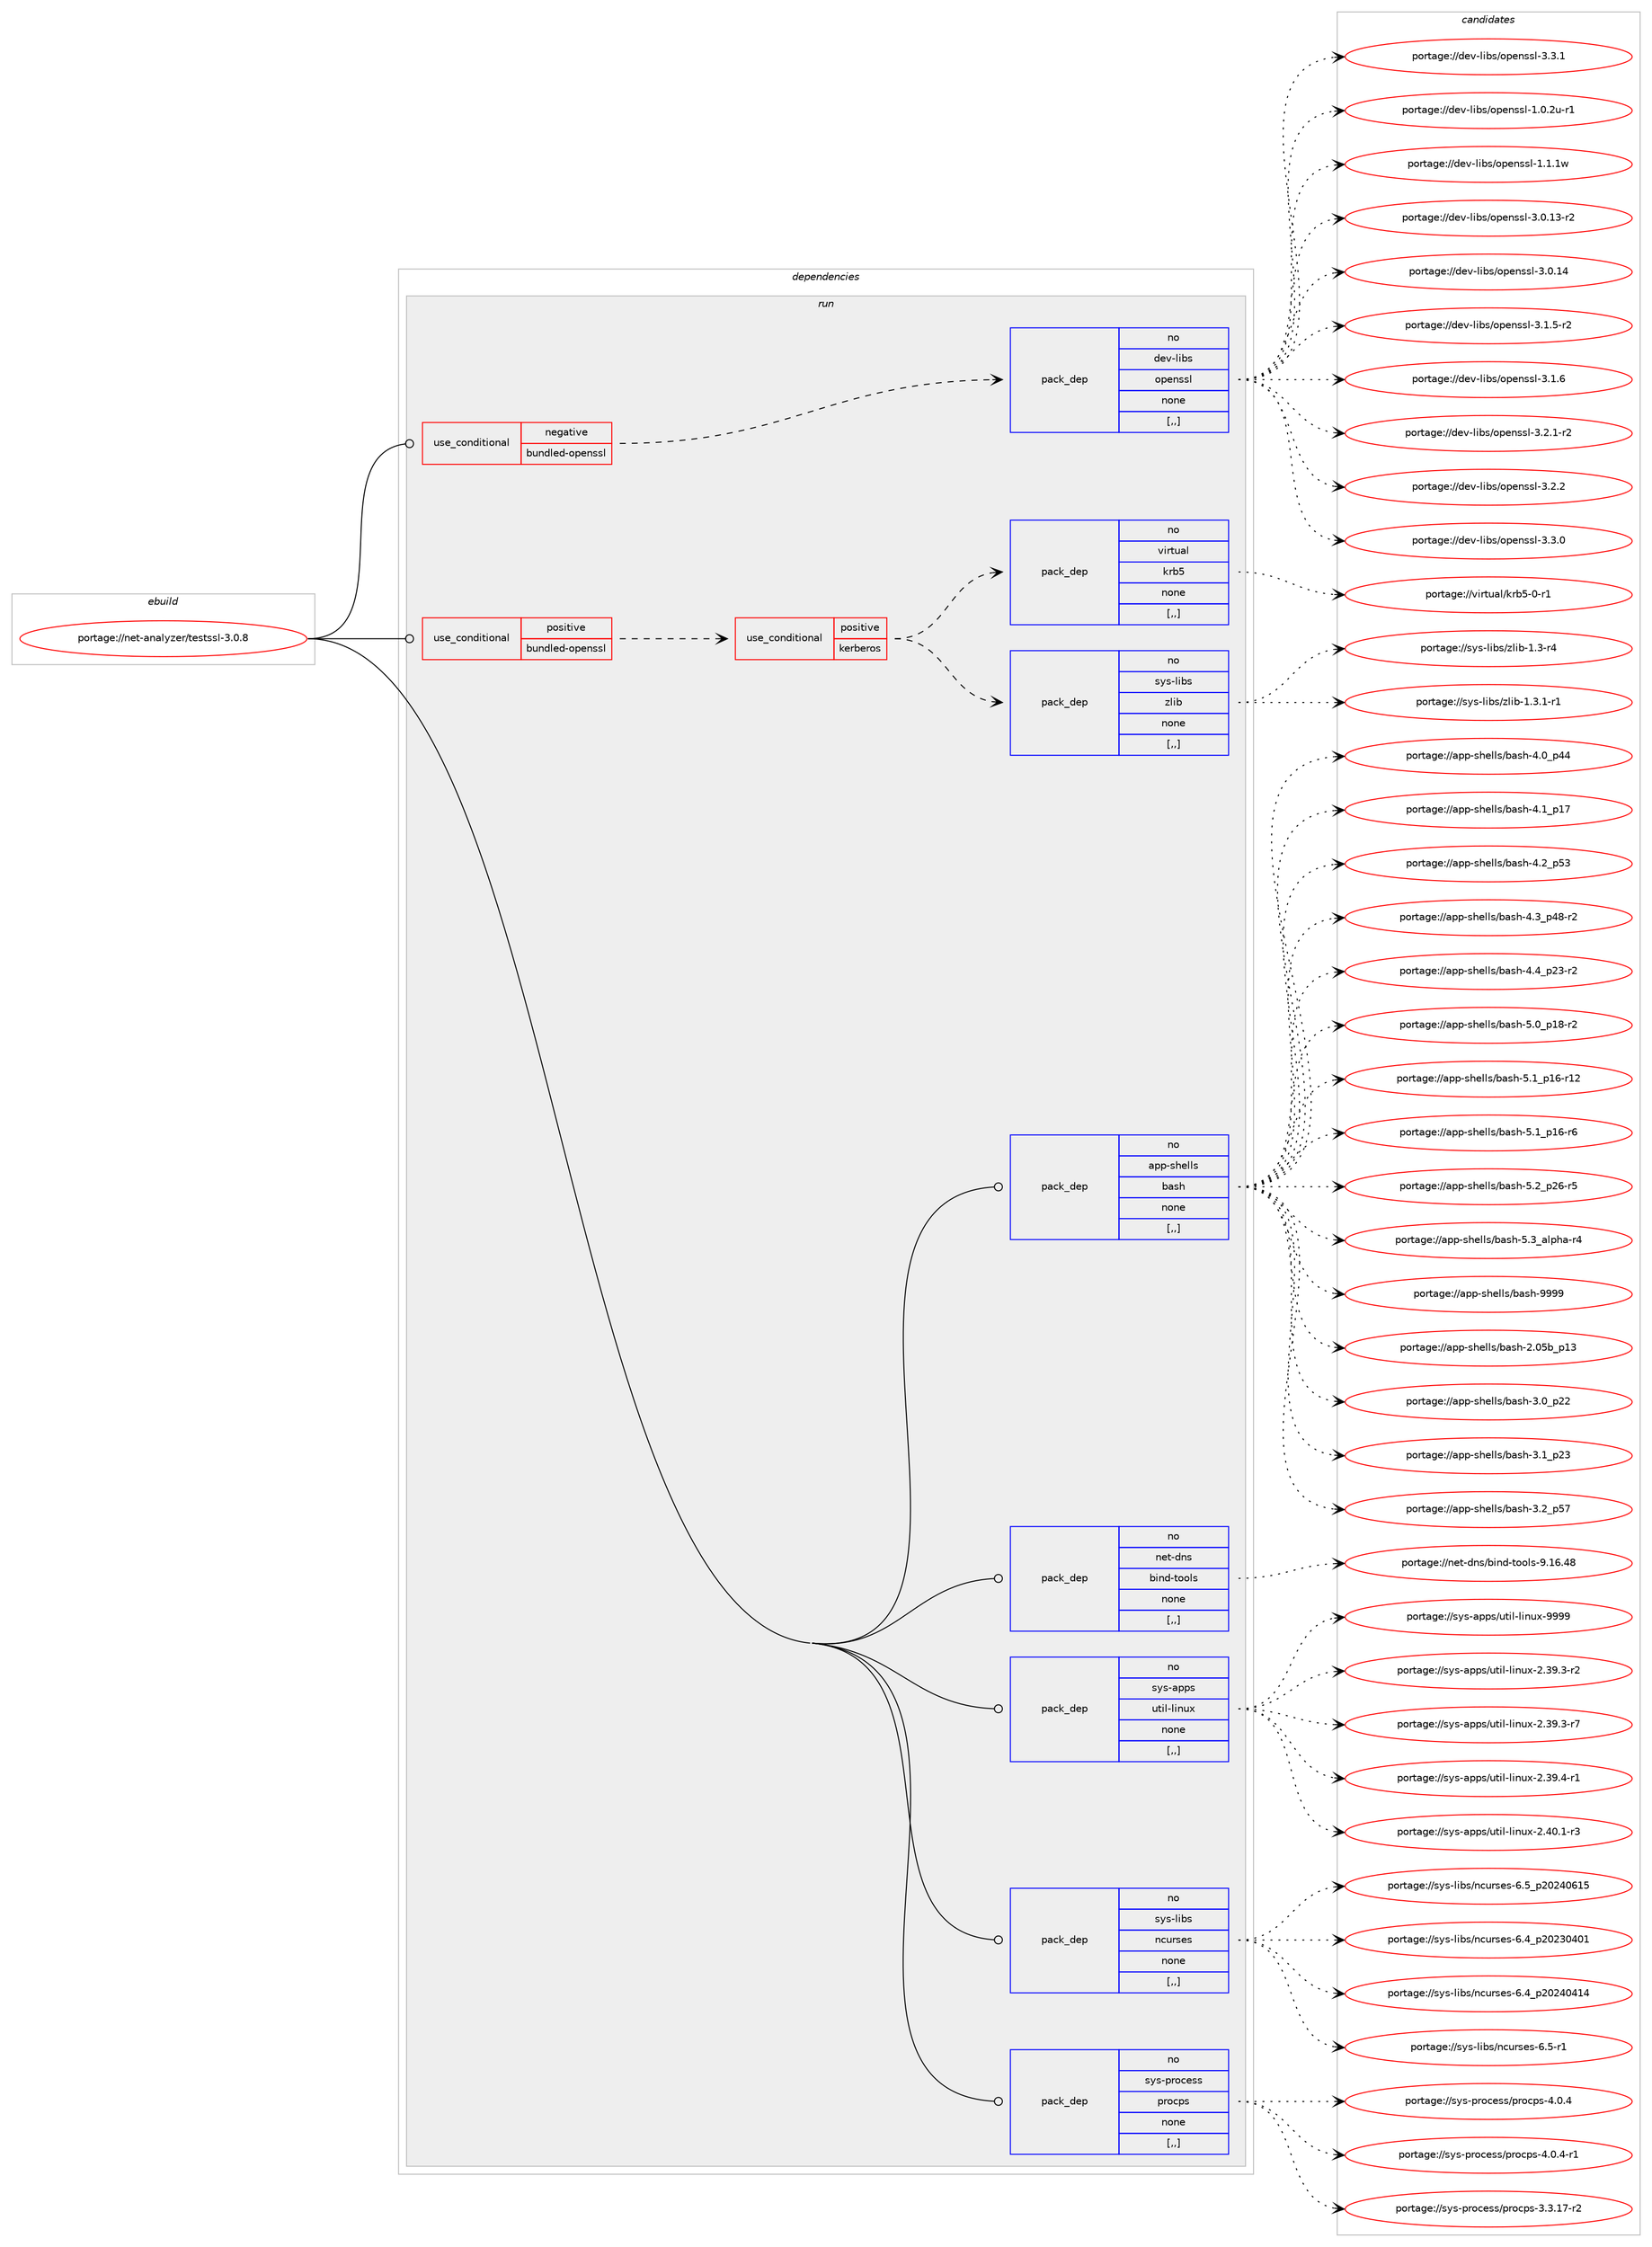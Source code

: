 digraph prolog {

# *************
# Graph options
# *************

newrank=true;
concentrate=true;
compound=true;
graph [rankdir=LR,fontname=Helvetica,fontsize=10,ranksep=1.5];#, ranksep=2.5, nodesep=0.2];
edge  [arrowhead=vee];
node  [fontname=Helvetica,fontsize=10];

# **********
# The ebuild
# **********

subgraph cluster_leftcol {
color=gray;
rank=same;
label=<<i>ebuild</i>>;
id [label="portage://net-analyzer/testssl-3.0.8", color=red, width=4, href="../net-analyzer/testssl-3.0.8.svg"];
}

# ****************
# The dependencies
# ****************

subgraph cluster_midcol {
color=gray;
label=<<i>dependencies</i>>;
subgraph cluster_compile {
fillcolor="#eeeeee";
style=filled;
label=<<i>compile</i>>;
}
subgraph cluster_compileandrun {
fillcolor="#eeeeee";
style=filled;
label=<<i>compile and run</i>>;
}
subgraph cluster_run {
fillcolor="#eeeeee";
style=filled;
label=<<i>run</i>>;
subgraph cond85900 {
dependency333697 [label=<<TABLE BORDER="0" CELLBORDER="1" CELLSPACING="0" CELLPADDING="4"><TR><TD ROWSPAN="3" CELLPADDING="10">use_conditional</TD></TR><TR><TD>negative</TD></TR><TR><TD>bundled-openssl</TD></TR></TABLE>>, shape=none, color=red];
subgraph pack245264 {
dependency333698 [label=<<TABLE BORDER="0" CELLBORDER="1" CELLSPACING="0" CELLPADDING="4" WIDTH="220"><TR><TD ROWSPAN="6" CELLPADDING="30">pack_dep</TD></TR><TR><TD WIDTH="110">no</TD></TR><TR><TD>dev-libs</TD></TR><TR><TD>openssl</TD></TR><TR><TD>none</TD></TR><TR><TD>[,,]</TD></TR></TABLE>>, shape=none, color=blue];
}
dependency333697:e -> dependency333698:w [weight=20,style="dashed",arrowhead="vee"];
}
id:e -> dependency333697:w [weight=20,style="solid",arrowhead="odot"];
subgraph cond85901 {
dependency333699 [label=<<TABLE BORDER="0" CELLBORDER="1" CELLSPACING="0" CELLPADDING="4"><TR><TD ROWSPAN="3" CELLPADDING="10">use_conditional</TD></TR><TR><TD>positive</TD></TR><TR><TD>bundled-openssl</TD></TR></TABLE>>, shape=none, color=red];
subgraph cond85902 {
dependency333700 [label=<<TABLE BORDER="0" CELLBORDER="1" CELLSPACING="0" CELLPADDING="4"><TR><TD ROWSPAN="3" CELLPADDING="10">use_conditional</TD></TR><TR><TD>positive</TD></TR><TR><TD>kerberos</TD></TR></TABLE>>, shape=none, color=red];
subgraph pack245265 {
dependency333701 [label=<<TABLE BORDER="0" CELLBORDER="1" CELLSPACING="0" CELLPADDING="4" WIDTH="220"><TR><TD ROWSPAN="6" CELLPADDING="30">pack_dep</TD></TR><TR><TD WIDTH="110">no</TD></TR><TR><TD>sys-libs</TD></TR><TR><TD>zlib</TD></TR><TR><TD>none</TD></TR><TR><TD>[,,]</TD></TR></TABLE>>, shape=none, color=blue];
}
dependency333700:e -> dependency333701:w [weight=20,style="dashed",arrowhead="vee"];
subgraph pack245266 {
dependency333702 [label=<<TABLE BORDER="0" CELLBORDER="1" CELLSPACING="0" CELLPADDING="4" WIDTH="220"><TR><TD ROWSPAN="6" CELLPADDING="30">pack_dep</TD></TR><TR><TD WIDTH="110">no</TD></TR><TR><TD>virtual</TD></TR><TR><TD>krb5</TD></TR><TR><TD>none</TD></TR><TR><TD>[,,]</TD></TR></TABLE>>, shape=none, color=blue];
}
dependency333700:e -> dependency333702:w [weight=20,style="dashed",arrowhead="vee"];
}
dependency333699:e -> dependency333700:w [weight=20,style="dashed",arrowhead="vee"];
}
id:e -> dependency333699:w [weight=20,style="solid",arrowhead="odot"];
subgraph pack245267 {
dependency333703 [label=<<TABLE BORDER="0" CELLBORDER="1" CELLSPACING="0" CELLPADDING="4" WIDTH="220"><TR><TD ROWSPAN="6" CELLPADDING="30">pack_dep</TD></TR><TR><TD WIDTH="110">no</TD></TR><TR><TD>app-shells</TD></TR><TR><TD>bash</TD></TR><TR><TD>none</TD></TR><TR><TD>[,,]</TD></TR></TABLE>>, shape=none, color=blue];
}
id:e -> dependency333703:w [weight=20,style="solid",arrowhead="odot"];
subgraph pack245268 {
dependency333704 [label=<<TABLE BORDER="0" CELLBORDER="1" CELLSPACING="0" CELLPADDING="4" WIDTH="220"><TR><TD ROWSPAN="6" CELLPADDING="30">pack_dep</TD></TR><TR><TD WIDTH="110">no</TD></TR><TR><TD>net-dns</TD></TR><TR><TD>bind-tools</TD></TR><TR><TD>none</TD></TR><TR><TD>[,,]</TD></TR></TABLE>>, shape=none, color=blue];
}
id:e -> dependency333704:w [weight=20,style="solid",arrowhead="odot"];
subgraph pack245269 {
dependency333705 [label=<<TABLE BORDER="0" CELLBORDER="1" CELLSPACING="0" CELLPADDING="4" WIDTH="220"><TR><TD ROWSPAN="6" CELLPADDING="30">pack_dep</TD></TR><TR><TD WIDTH="110">no</TD></TR><TR><TD>sys-apps</TD></TR><TR><TD>util-linux</TD></TR><TR><TD>none</TD></TR><TR><TD>[,,]</TD></TR></TABLE>>, shape=none, color=blue];
}
id:e -> dependency333705:w [weight=20,style="solid",arrowhead="odot"];
subgraph pack245270 {
dependency333706 [label=<<TABLE BORDER="0" CELLBORDER="1" CELLSPACING="0" CELLPADDING="4" WIDTH="220"><TR><TD ROWSPAN="6" CELLPADDING="30">pack_dep</TD></TR><TR><TD WIDTH="110">no</TD></TR><TR><TD>sys-libs</TD></TR><TR><TD>ncurses</TD></TR><TR><TD>none</TD></TR><TR><TD>[,,]</TD></TR></TABLE>>, shape=none, color=blue];
}
id:e -> dependency333706:w [weight=20,style="solid",arrowhead="odot"];
subgraph pack245271 {
dependency333707 [label=<<TABLE BORDER="0" CELLBORDER="1" CELLSPACING="0" CELLPADDING="4" WIDTH="220"><TR><TD ROWSPAN="6" CELLPADDING="30">pack_dep</TD></TR><TR><TD WIDTH="110">no</TD></TR><TR><TD>sys-process</TD></TR><TR><TD>procps</TD></TR><TR><TD>none</TD></TR><TR><TD>[,,]</TD></TR></TABLE>>, shape=none, color=blue];
}
id:e -> dependency333707:w [weight=20,style="solid",arrowhead="odot"];
}
}

# **************
# The candidates
# **************

subgraph cluster_choices {
rank=same;
color=gray;
label=<<i>candidates</i>>;

subgraph choice245264 {
color=black;
nodesep=1;
choice1001011184510810598115471111121011101151151084549464846501174511449 [label="portage://dev-libs/openssl-1.0.2u-r1", color=red, width=4,href="../dev-libs/openssl-1.0.2u-r1.svg"];
choice100101118451081059811547111112101110115115108454946494649119 [label="portage://dev-libs/openssl-1.1.1w", color=red, width=4,href="../dev-libs/openssl-1.1.1w.svg"];
choice100101118451081059811547111112101110115115108455146484649514511450 [label="portage://dev-libs/openssl-3.0.13-r2", color=red, width=4,href="../dev-libs/openssl-3.0.13-r2.svg"];
choice10010111845108105981154711111210111011511510845514648464952 [label="portage://dev-libs/openssl-3.0.14", color=red, width=4,href="../dev-libs/openssl-3.0.14.svg"];
choice1001011184510810598115471111121011101151151084551464946534511450 [label="portage://dev-libs/openssl-3.1.5-r2", color=red, width=4,href="../dev-libs/openssl-3.1.5-r2.svg"];
choice100101118451081059811547111112101110115115108455146494654 [label="portage://dev-libs/openssl-3.1.6", color=red, width=4,href="../dev-libs/openssl-3.1.6.svg"];
choice1001011184510810598115471111121011101151151084551465046494511450 [label="portage://dev-libs/openssl-3.2.1-r2", color=red, width=4,href="../dev-libs/openssl-3.2.1-r2.svg"];
choice100101118451081059811547111112101110115115108455146504650 [label="portage://dev-libs/openssl-3.2.2", color=red, width=4,href="../dev-libs/openssl-3.2.2.svg"];
choice100101118451081059811547111112101110115115108455146514648 [label="portage://dev-libs/openssl-3.3.0", color=red, width=4,href="../dev-libs/openssl-3.3.0.svg"];
choice100101118451081059811547111112101110115115108455146514649 [label="portage://dev-libs/openssl-3.3.1", color=red, width=4,href="../dev-libs/openssl-3.3.1.svg"];
dependency333698:e -> choice1001011184510810598115471111121011101151151084549464846501174511449:w [style=dotted,weight="100"];
dependency333698:e -> choice100101118451081059811547111112101110115115108454946494649119:w [style=dotted,weight="100"];
dependency333698:e -> choice100101118451081059811547111112101110115115108455146484649514511450:w [style=dotted,weight="100"];
dependency333698:e -> choice10010111845108105981154711111210111011511510845514648464952:w [style=dotted,weight="100"];
dependency333698:e -> choice1001011184510810598115471111121011101151151084551464946534511450:w [style=dotted,weight="100"];
dependency333698:e -> choice100101118451081059811547111112101110115115108455146494654:w [style=dotted,weight="100"];
dependency333698:e -> choice1001011184510810598115471111121011101151151084551465046494511450:w [style=dotted,weight="100"];
dependency333698:e -> choice100101118451081059811547111112101110115115108455146504650:w [style=dotted,weight="100"];
dependency333698:e -> choice100101118451081059811547111112101110115115108455146514648:w [style=dotted,weight="100"];
dependency333698:e -> choice100101118451081059811547111112101110115115108455146514649:w [style=dotted,weight="100"];
}
subgraph choice245265 {
color=black;
nodesep=1;
choice11512111545108105981154712210810598454946514511452 [label="portage://sys-libs/zlib-1.3-r4", color=red, width=4,href="../sys-libs/zlib-1.3-r4.svg"];
choice115121115451081059811547122108105984549465146494511449 [label="portage://sys-libs/zlib-1.3.1-r1", color=red, width=4,href="../sys-libs/zlib-1.3.1-r1.svg"];
dependency333701:e -> choice11512111545108105981154712210810598454946514511452:w [style=dotted,weight="100"];
dependency333701:e -> choice115121115451081059811547122108105984549465146494511449:w [style=dotted,weight="100"];
}
subgraph choice245266 {
color=black;
nodesep=1;
choice1181051141161179710847107114985345484511449 [label="portage://virtual/krb5-0-r1", color=red, width=4,href="../virtual/krb5-0-r1.svg"];
dependency333702:e -> choice1181051141161179710847107114985345484511449:w [style=dotted,weight="100"];
}
subgraph choice245267 {
color=black;
nodesep=1;
choice9711211245115104101108108115479897115104455046485398951124951 [label="portage://app-shells/bash-2.05b_p13", color=red, width=4,href="../app-shells/bash-2.05b_p13.svg"];
choice971121124511510410110810811547989711510445514648951125050 [label="portage://app-shells/bash-3.0_p22", color=red, width=4,href="../app-shells/bash-3.0_p22.svg"];
choice971121124511510410110810811547989711510445514649951125051 [label="portage://app-shells/bash-3.1_p23", color=red, width=4,href="../app-shells/bash-3.1_p23.svg"];
choice971121124511510410110810811547989711510445514650951125355 [label="portage://app-shells/bash-3.2_p57", color=red, width=4,href="../app-shells/bash-3.2_p57.svg"];
choice971121124511510410110810811547989711510445524648951125252 [label="portage://app-shells/bash-4.0_p44", color=red, width=4,href="../app-shells/bash-4.0_p44.svg"];
choice971121124511510410110810811547989711510445524649951124955 [label="portage://app-shells/bash-4.1_p17", color=red, width=4,href="../app-shells/bash-4.1_p17.svg"];
choice971121124511510410110810811547989711510445524650951125351 [label="portage://app-shells/bash-4.2_p53", color=red, width=4,href="../app-shells/bash-4.2_p53.svg"];
choice9711211245115104101108108115479897115104455246519511252564511450 [label="portage://app-shells/bash-4.3_p48-r2", color=red, width=4,href="../app-shells/bash-4.3_p48-r2.svg"];
choice9711211245115104101108108115479897115104455246529511250514511450 [label="portage://app-shells/bash-4.4_p23-r2", color=red, width=4,href="../app-shells/bash-4.4_p23-r2.svg"];
choice9711211245115104101108108115479897115104455346489511249564511450 [label="portage://app-shells/bash-5.0_p18-r2", color=red, width=4,href="../app-shells/bash-5.0_p18-r2.svg"];
choice971121124511510410110810811547989711510445534649951124954451144950 [label="portage://app-shells/bash-5.1_p16-r12", color=red, width=4,href="../app-shells/bash-5.1_p16-r12.svg"];
choice9711211245115104101108108115479897115104455346499511249544511454 [label="portage://app-shells/bash-5.1_p16-r6", color=red, width=4,href="../app-shells/bash-5.1_p16-r6.svg"];
choice9711211245115104101108108115479897115104455346509511250544511453 [label="portage://app-shells/bash-5.2_p26-r5", color=red, width=4,href="../app-shells/bash-5.2_p26-r5.svg"];
choice9711211245115104101108108115479897115104455346519597108112104974511452 [label="portage://app-shells/bash-5.3_alpha-r4", color=red, width=4,href="../app-shells/bash-5.3_alpha-r4.svg"];
choice97112112451151041011081081154798971151044557575757 [label="portage://app-shells/bash-9999", color=red, width=4,href="../app-shells/bash-9999.svg"];
dependency333703:e -> choice9711211245115104101108108115479897115104455046485398951124951:w [style=dotted,weight="100"];
dependency333703:e -> choice971121124511510410110810811547989711510445514648951125050:w [style=dotted,weight="100"];
dependency333703:e -> choice971121124511510410110810811547989711510445514649951125051:w [style=dotted,weight="100"];
dependency333703:e -> choice971121124511510410110810811547989711510445514650951125355:w [style=dotted,weight="100"];
dependency333703:e -> choice971121124511510410110810811547989711510445524648951125252:w [style=dotted,weight="100"];
dependency333703:e -> choice971121124511510410110810811547989711510445524649951124955:w [style=dotted,weight="100"];
dependency333703:e -> choice971121124511510410110810811547989711510445524650951125351:w [style=dotted,weight="100"];
dependency333703:e -> choice9711211245115104101108108115479897115104455246519511252564511450:w [style=dotted,weight="100"];
dependency333703:e -> choice9711211245115104101108108115479897115104455246529511250514511450:w [style=dotted,weight="100"];
dependency333703:e -> choice9711211245115104101108108115479897115104455346489511249564511450:w [style=dotted,weight="100"];
dependency333703:e -> choice971121124511510410110810811547989711510445534649951124954451144950:w [style=dotted,weight="100"];
dependency333703:e -> choice9711211245115104101108108115479897115104455346499511249544511454:w [style=dotted,weight="100"];
dependency333703:e -> choice9711211245115104101108108115479897115104455346509511250544511453:w [style=dotted,weight="100"];
dependency333703:e -> choice9711211245115104101108108115479897115104455346519597108112104974511452:w [style=dotted,weight="100"];
dependency333703:e -> choice97112112451151041011081081154798971151044557575757:w [style=dotted,weight="100"];
}
subgraph choice245268 {
color=black;
nodesep=1;
choice110101116451001101154798105110100451161111111081154557464954465256 [label="portage://net-dns/bind-tools-9.16.48", color=red, width=4,href="../net-dns/bind-tools-9.16.48.svg"];
dependency333704:e -> choice110101116451001101154798105110100451161111111081154557464954465256:w [style=dotted,weight="100"];
}
subgraph choice245269 {
color=black;
nodesep=1;
choice11512111545971121121154711711610510845108105110117120455046515746514511450 [label="portage://sys-apps/util-linux-2.39.3-r2", color=red, width=4,href="../sys-apps/util-linux-2.39.3-r2.svg"];
choice11512111545971121121154711711610510845108105110117120455046515746514511455 [label="portage://sys-apps/util-linux-2.39.3-r7", color=red, width=4,href="../sys-apps/util-linux-2.39.3-r7.svg"];
choice11512111545971121121154711711610510845108105110117120455046515746524511449 [label="portage://sys-apps/util-linux-2.39.4-r1", color=red, width=4,href="../sys-apps/util-linux-2.39.4-r1.svg"];
choice11512111545971121121154711711610510845108105110117120455046524846494511451 [label="portage://sys-apps/util-linux-2.40.1-r3", color=red, width=4,href="../sys-apps/util-linux-2.40.1-r3.svg"];
choice115121115459711211211547117116105108451081051101171204557575757 [label="portage://sys-apps/util-linux-9999", color=red, width=4,href="../sys-apps/util-linux-9999.svg"];
dependency333705:e -> choice11512111545971121121154711711610510845108105110117120455046515746514511450:w [style=dotted,weight="100"];
dependency333705:e -> choice11512111545971121121154711711610510845108105110117120455046515746514511455:w [style=dotted,weight="100"];
dependency333705:e -> choice11512111545971121121154711711610510845108105110117120455046515746524511449:w [style=dotted,weight="100"];
dependency333705:e -> choice11512111545971121121154711711610510845108105110117120455046524846494511451:w [style=dotted,weight="100"];
dependency333705:e -> choice115121115459711211211547117116105108451081051101171204557575757:w [style=dotted,weight="100"];
}
subgraph choice245270 {
color=black;
nodesep=1;
choice1151211154510810598115471109911711411510111545544652951125048505148524849 [label="portage://sys-libs/ncurses-6.4_p20230401", color=red, width=4,href="../sys-libs/ncurses-6.4_p20230401.svg"];
choice1151211154510810598115471109911711411510111545544652951125048505248524952 [label="portage://sys-libs/ncurses-6.4_p20240414", color=red, width=4,href="../sys-libs/ncurses-6.4_p20240414.svg"];
choice11512111545108105981154711099117114115101115455446534511449 [label="portage://sys-libs/ncurses-6.5-r1", color=red, width=4,href="../sys-libs/ncurses-6.5-r1.svg"];
choice1151211154510810598115471109911711411510111545544653951125048505248544953 [label="portage://sys-libs/ncurses-6.5_p20240615", color=red, width=4,href="../sys-libs/ncurses-6.5_p20240615.svg"];
dependency333706:e -> choice1151211154510810598115471109911711411510111545544652951125048505148524849:w [style=dotted,weight="100"];
dependency333706:e -> choice1151211154510810598115471109911711411510111545544652951125048505248524952:w [style=dotted,weight="100"];
dependency333706:e -> choice11512111545108105981154711099117114115101115455446534511449:w [style=dotted,weight="100"];
dependency333706:e -> choice1151211154510810598115471109911711411510111545544653951125048505248544953:w [style=dotted,weight="100"];
}
subgraph choice245271 {
color=black;
nodesep=1;
choice11512111545112114111991011151154711211411199112115455146514649554511450 [label="portage://sys-process/procps-3.3.17-r2", color=red, width=4,href="../sys-process/procps-3.3.17-r2.svg"];
choice11512111545112114111991011151154711211411199112115455246484652 [label="portage://sys-process/procps-4.0.4", color=red, width=4,href="../sys-process/procps-4.0.4.svg"];
choice115121115451121141119910111511547112114111991121154552464846524511449 [label="portage://sys-process/procps-4.0.4-r1", color=red, width=4,href="../sys-process/procps-4.0.4-r1.svg"];
dependency333707:e -> choice11512111545112114111991011151154711211411199112115455146514649554511450:w [style=dotted,weight="100"];
dependency333707:e -> choice11512111545112114111991011151154711211411199112115455246484652:w [style=dotted,weight="100"];
dependency333707:e -> choice115121115451121141119910111511547112114111991121154552464846524511449:w [style=dotted,weight="100"];
}
}

}
